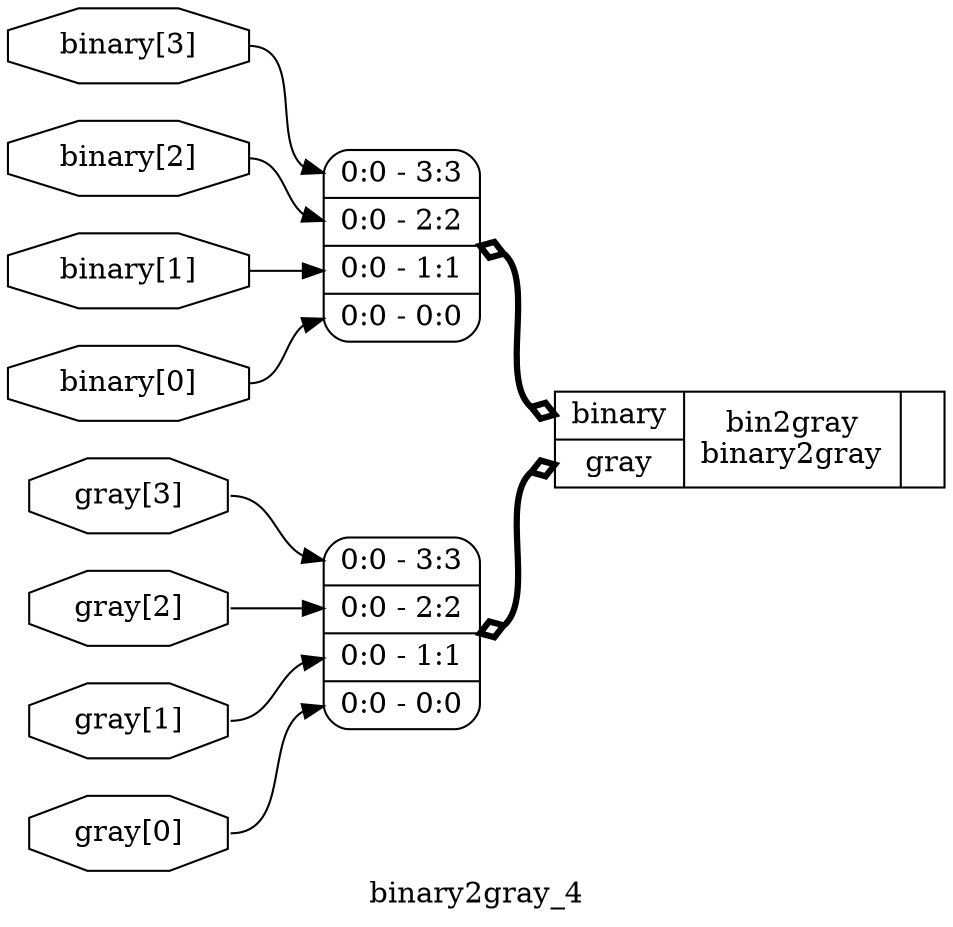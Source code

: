 digraph "binary2gray_4" {
label="binary2gray_4";
rankdir="LR";
remincross=true;
n1 [ shape=octagon, label="binary[0]", color="black", fontcolor="black" ];
n2 [ shape=octagon, label="binary[1]", color="black", fontcolor="black" ];
n3 [ shape=octagon, label="binary[2]", color="black", fontcolor="black" ];
n4 [ shape=octagon, label="binary[3]", color="black", fontcolor="black" ];
n5 [ shape=octagon, label="gray[0]", color="black", fontcolor="black" ];
n6 [ shape=octagon, label="gray[1]", color="black", fontcolor="black" ];
n7 [ shape=octagon, label="gray[2]", color="black", fontcolor="black" ];
n8 [ shape=octagon, label="gray[3]", color="black", fontcolor="black" ];
c11 [ shape=record, label="{{<p9> binary|<p10> gray}|bin2gray\nbinary2gray|{}}" ];
x0 [ shape=record, style=rounded, label="<s3> 0:0 - 3:3 |<s2> 0:0 - 2:2 |<s1> 0:0 - 1:1 |<s0> 0:0 - 0:0 " ];
x0:e -> c11:p9:w [arrowhead=odiamond, arrowtail=odiamond, dir=both, color="black", style="setlinewidth(3)", label=""];
x1 [ shape=record, style=rounded, label="<s3> 0:0 - 3:3 |<s2> 0:0 - 2:2 |<s1> 0:0 - 1:1 |<s0> 0:0 - 0:0 " ];
x1:e -> c11:p10:w [arrowhead=odiamond, arrowtail=odiamond, dir=both, color="black", style="setlinewidth(3)", label=""];
n1:e -> x0:s0:w [color="black", label=""];
n2:e -> x0:s1:w [color="black", label=""];
n3:e -> x0:s2:w [color="black", label=""];
n4:e -> x0:s3:w [color="black", label=""];
n5:e -> x1:s0:w [color="black", label=""];
n6:e -> x1:s1:w [color="black", label=""];
n7:e -> x1:s2:w [color="black", label=""];
n8:e -> x1:s3:w [color="black", label=""];
}
